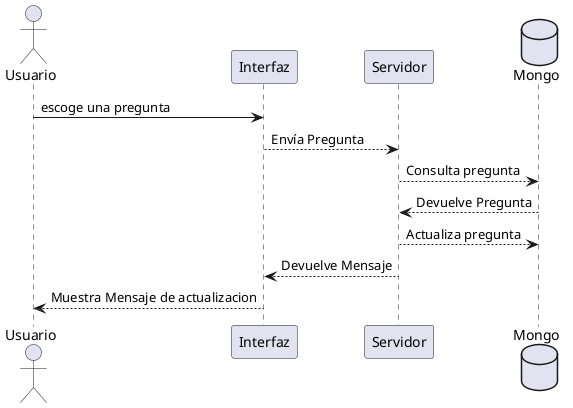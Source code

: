 @startuml
'https://plantuml.com/sequence-diagram

actor Usuario as U
U -> Interfaz: escoge una pregunta
Interfaz --> Servidor: Envía Pregunta
database Mongo
Servidor  --> Mongo: Consulta pregunta
Mongo--> Servidor: Devuelve Pregunta
Servidor  --> Mongo: Actualiza pregunta
Servidor  --> Interfaz: Devuelve Mensaje
Interfaz --> U: Muestra Mensaje de actualizacion

@enduml